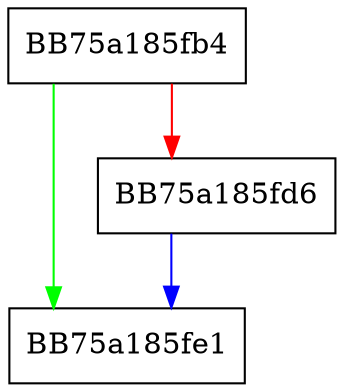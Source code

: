 digraph _Calculate_growth {
  node [shape="box"];
  graph [splines=ortho];
  BB75a185fb4 -> BB75a185fe1 [color="green"];
  BB75a185fb4 -> BB75a185fd6 [color="red"];
  BB75a185fd6 -> BB75a185fe1 [color="blue"];
}